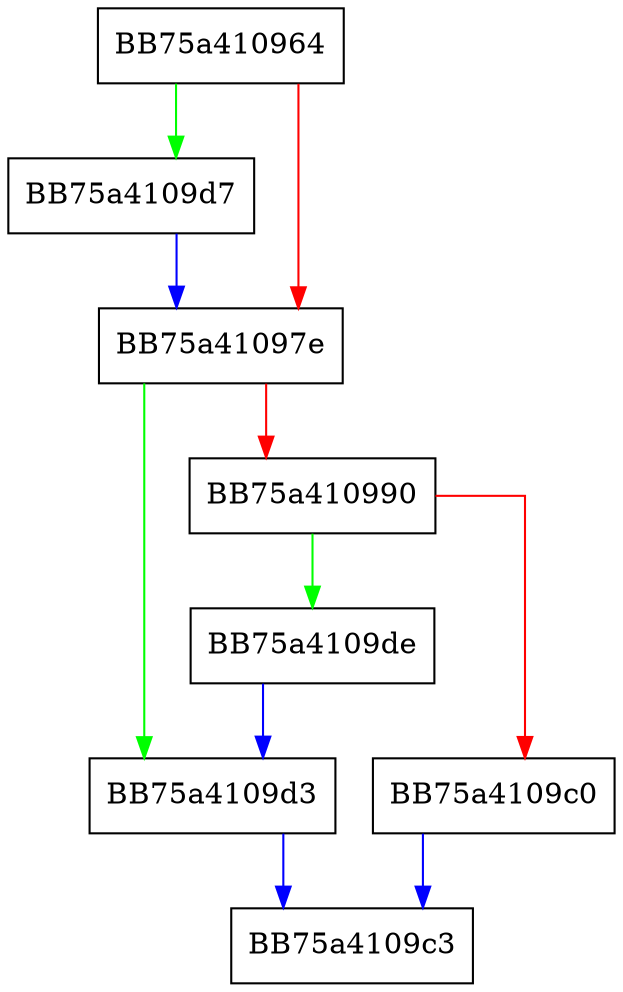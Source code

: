 digraph create_threat_context {
  node [shape="box"];
  graph [splines=ortho];
  BB75a410964 -> BB75a4109d7 [color="green"];
  BB75a410964 -> BB75a41097e [color="red"];
  BB75a41097e -> BB75a4109d3 [color="green"];
  BB75a41097e -> BB75a410990 [color="red"];
  BB75a410990 -> BB75a4109de [color="green"];
  BB75a410990 -> BB75a4109c0 [color="red"];
  BB75a4109c0 -> BB75a4109c3 [color="blue"];
  BB75a4109d3 -> BB75a4109c3 [color="blue"];
  BB75a4109d7 -> BB75a41097e [color="blue"];
  BB75a4109de -> BB75a4109d3 [color="blue"];
}